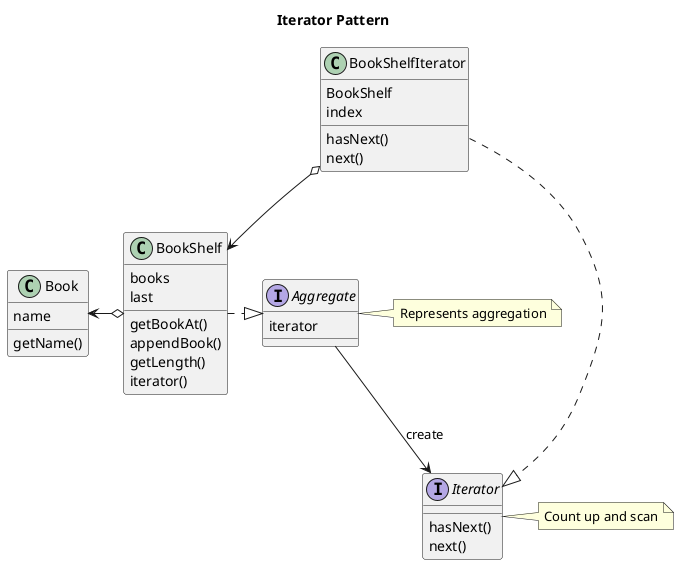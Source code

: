 @startuml
title Iterator Pattern

interface Aggregate  {
    iterator
}
note right
    Represents aggregation
end note

class BookShelf {
    books
    last
    getBookAt()
    appendBook()
    getLength()
    iterator()
}

class Book {
    name
    getName()
}

interface Iterator {
    hasNext()
    next()
}
note right
    Count up and scan
end note

class BookShelfIterator {
    BookShelf
    index
    hasNext()
    next()
}

' relations
BookShelf .|> Aggregate
BookShelf o-le-> Book

Aggregate --> Iterator : create

BookShelfIterator .|> Iterator
BookShelfIterator o--> BookShelf

@enduml